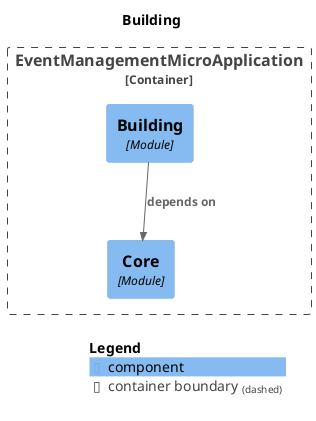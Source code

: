 @startuml
set separator none
title Building

top to bottom direction

!include <C4/C4>
!include <C4/C4_Context>
!include <C4/C4_Component>

Container_Boundary("EventManagementMicroApplication.EventManagementMicroApplication_boundary", "EventManagementMicroApplication", $tags="") {
  Component(EventManagementMicroApplication.EventManagementMicroApplication.Core, "Core", $techn="Module", $descr="", $tags="", $link="")
  Component(EventManagementMicroApplication.EventManagementMicroApplication.Building, "Building", $techn="Module", $descr="", $tags="", $link="")
}

Rel(EventManagementMicroApplication.EventManagementMicroApplication.Building, EventManagementMicroApplication.EventManagementMicroApplication.Core, "depends on", $techn="", $tags="", $link="")

SHOW_LEGEND(true)
@enduml
